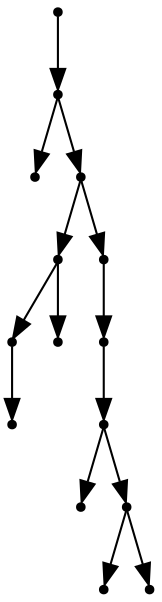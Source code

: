digraph {
  14 [shape=point];
  13 [shape=point];
  0 [shape=point];
  12 [shape=point];
  4 [shape=point];
  2 [shape=point];
  1 [shape=point];
  3 [shape=point];
  11 [shape=point];
  10 [shape=point];
  9 [shape=point];
  5 [shape=point];
  8 [shape=point];
  6 [shape=point];
  7 [shape=point];
14 -> 13;
13 -> 0;
13 -> 12;
12 -> 4;
4 -> 2;
2 -> 1;
4 -> 3;
12 -> 11;
11 -> 10;
10 -> 9;
9 -> 5;
9 -> 8;
8 -> 6;
8 -> 7;
}
